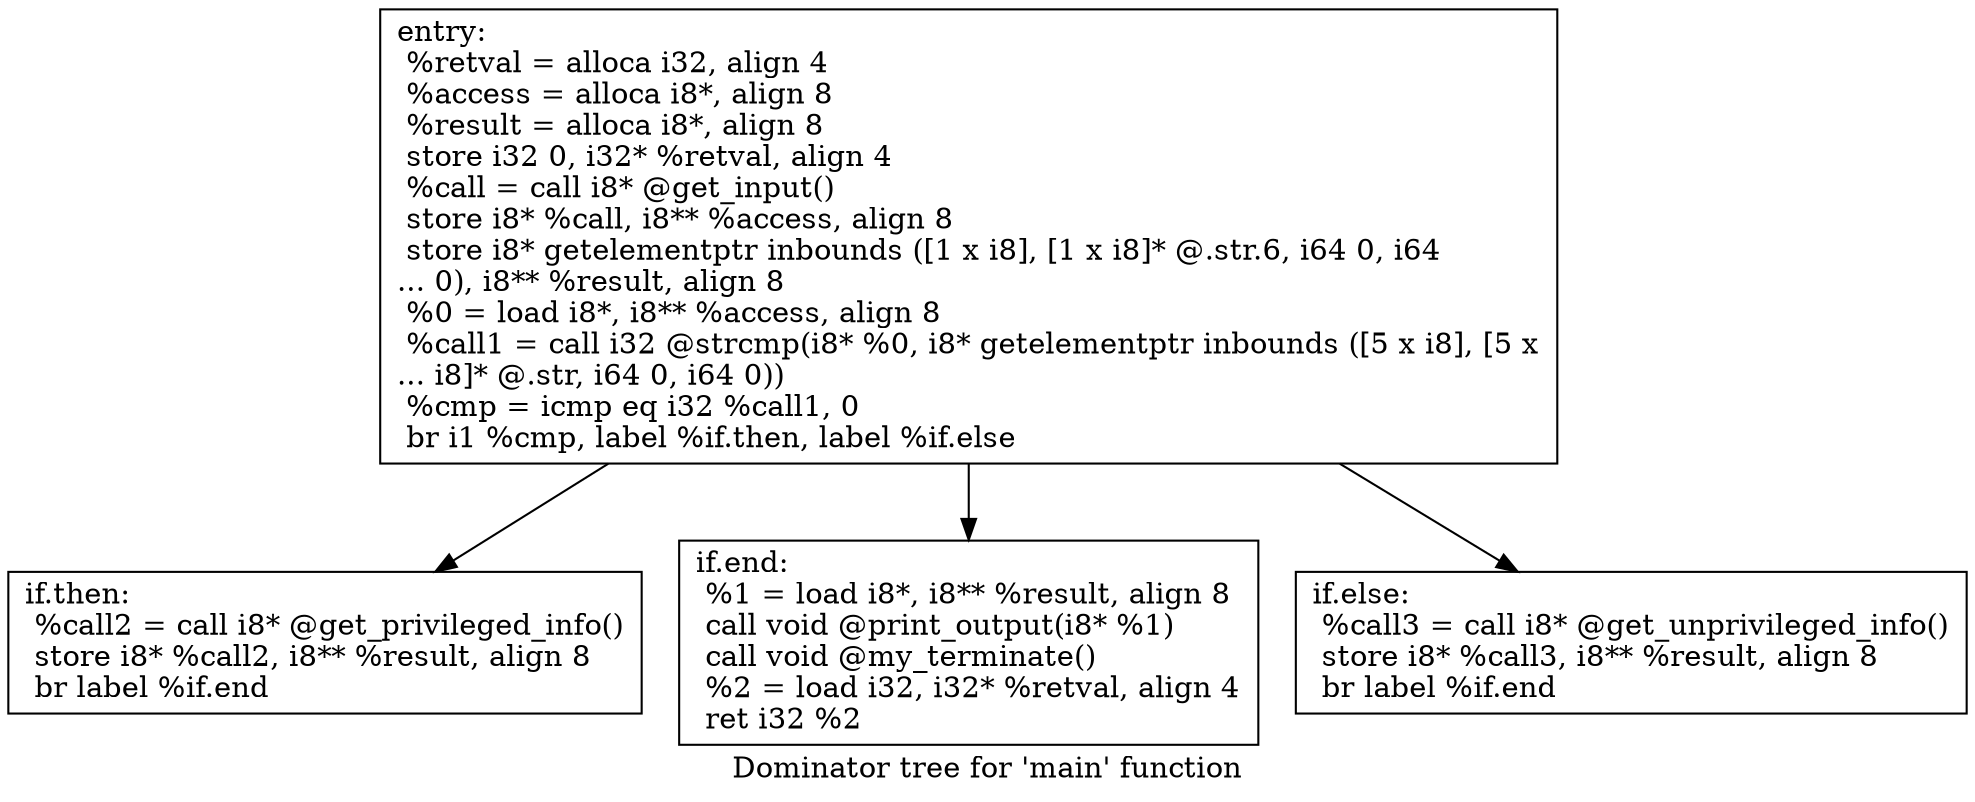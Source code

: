 digraph "Dominator tree for 'main' function" {
	label="Dominator tree for 'main' function";

	Node0x563ea0bc7920 [shape=record,label="{entry:\l  %retval = alloca i32, align 4\l  %access = alloca i8*, align 8\l  %result = alloca i8*, align 8\l  store i32 0, i32* %retval, align 4\l  %call = call i8* @get_input()\l  store i8* %call, i8** %access, align 8\l  store i8* getelementptr inbounds ([1 x i8], [1 x i8]* @.str.6, i64 0, i64\l... 0), i8** %result, align 8\l  %0 = load i8*, i8** %access, align 8\l  %call1 = call i32 @strcmp(i8* %0, i8* getelementptr inbounds ([5 x i8], [5 x\l... i8]* @.str, i64 0, i64 0))\l  %cmp = icmp eq i32 %call1, 0\l  br i1 %cmp, label %if.then, label %if.else\l}"];
	Node0x563ea0bc7920 -> Node0x563ea0bc90d0;
	Node0x563ea0bc7920 -> Node0x563ea0bc97d0;
	Node0x563ea0bc7920 -> Node0x563ea0bc9830;
	Node0x563ea0bc90d0 [shape=record,label="{if.then:                                          \l  %call2 = call i8* @get_privileged_info()\l  store i8* %call2, i8** %result, align 8\l  br label %if.end\l}"];
	Node0x563ea0bc97d0 [shape=record,label="{if.end:                                           \l  %1 = load i8*, i8** %result, align 8\l  call void @print_output(i8* %1)\l  call void @my_terminate()\l  %2 = load i32, i32* %retval, align 4\l  ret i32 %2\l}"];
	Node0x563ea0bc9830 [shape=record,label="{if.else:                                          \l  %call3 = call i8* @get_unprivileged_info()\l  store i8* %call3, i8** %result, align 8\l  br label %if.end\l}"];
}
